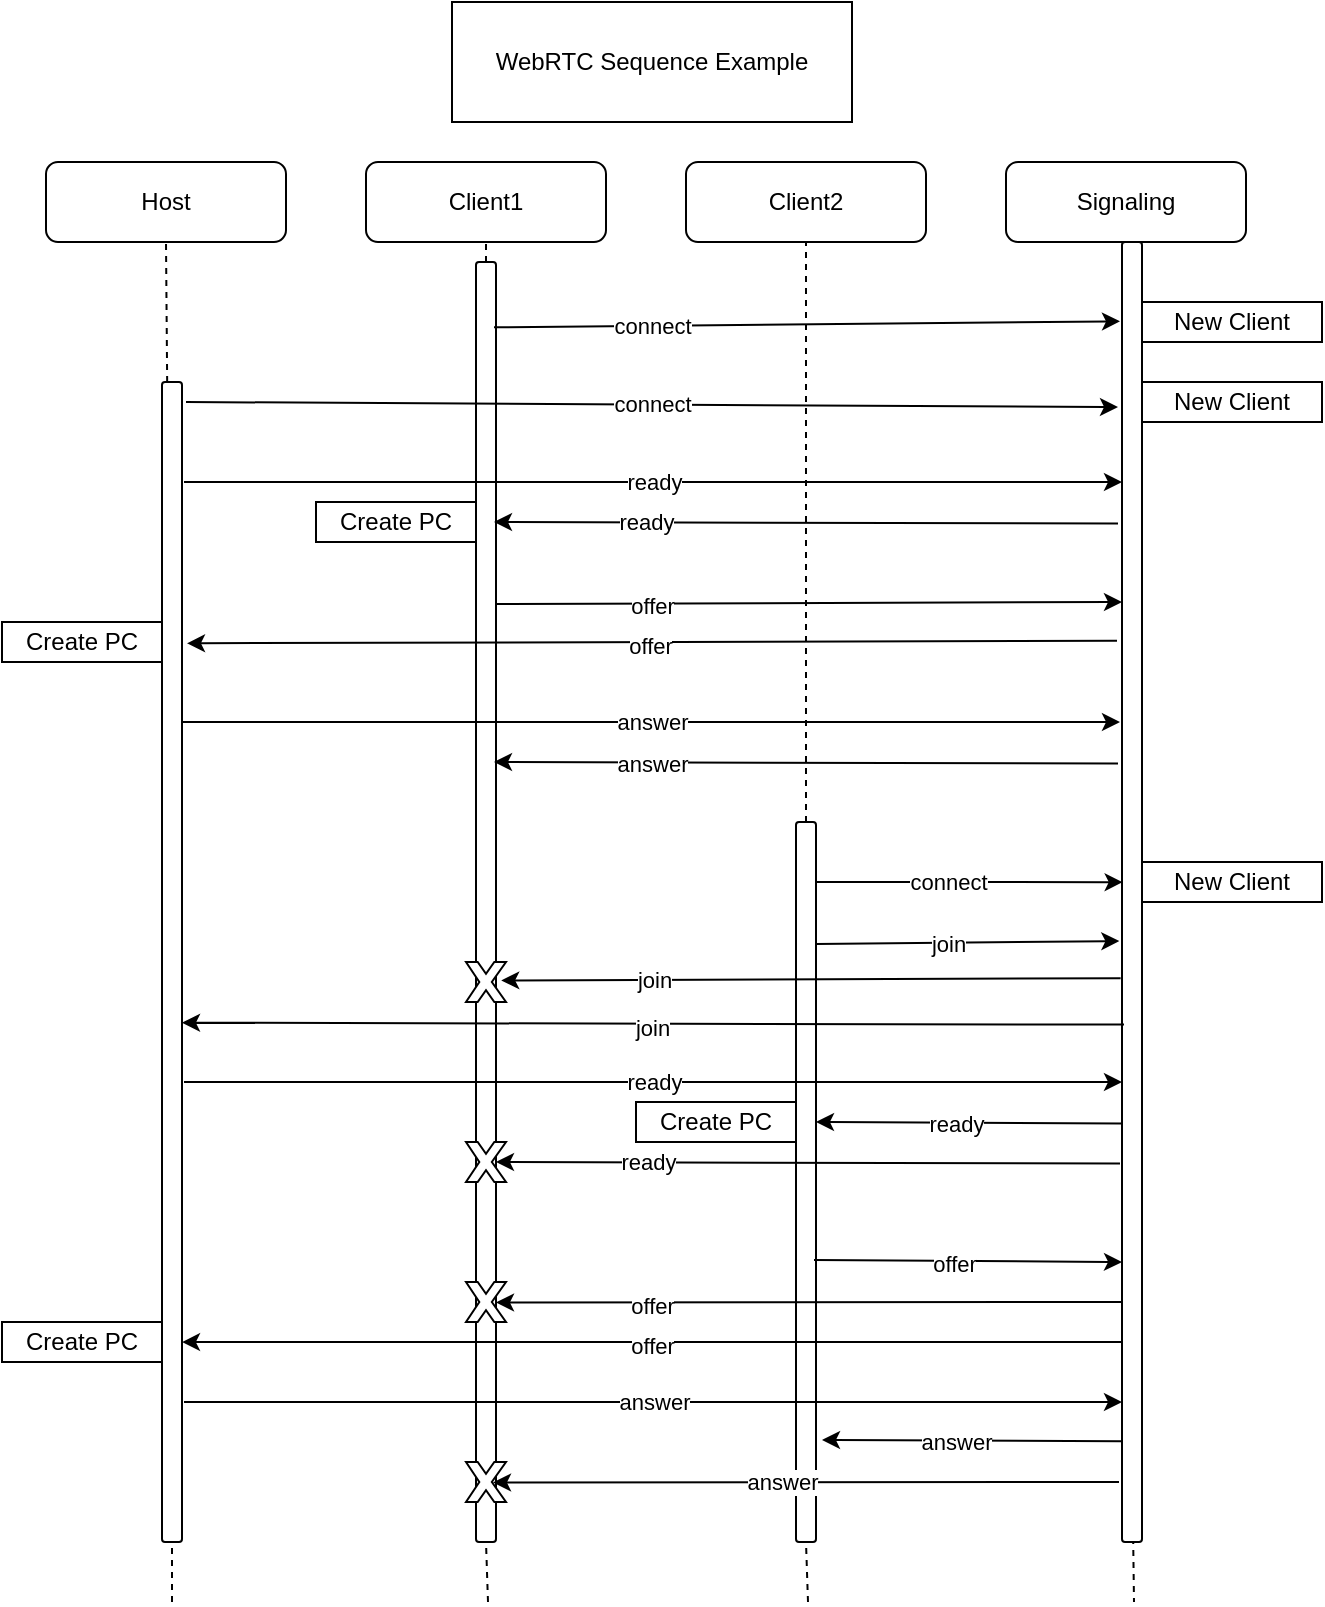 <mxfile version="24.7.6">
  <diagram name="Page-1" id="avt6d1xjwXzlhPMLMys6">
    <mxGraphModel dx="1210" dy="612" grid="1" gridSize="10" guides="1" tooltips="1" connect="1" arrows="1" fold="1" page="1" pageScale="1" pageWidth="827" pageHeight="1169" math="0" shadow="0">
      <root>
        <mxCell id="0" />
        <mxCell id="1" parent="0" />
        <mxCell id="QXeWcQ7BzbgW_pBV_HTd-1" value="Host" style="rounded=1;whiteSpace=wrap;html=1;" parent="1" vertex="1">
          <mxGeometry x="157" y="120" width="120" height="40" as="geometry" />
        </mxCell>
        <mxCell id="QXeWcQ7BzbgW_pBV_HTd-2" value="Client1" style="rounded=1;whiteSpace=wrap;html=1;" parent="1" vertex="1">
          <mxGeometry x="317" y="120" width="120" height="40" as="geometry" />
        </mxCell>
        <mxCell id="QXeWcQ7BzbgW_pBV_HTd-3" value="Client2" style="rounded=1;whiteSpace=wrap;html=1;" parent="1" vertex="1">
          <mxGeometry x="477" y="120" width="120" height="40" as="geometry" />
        </mxCell>
        <mxCell id="QXeWcQ7BzbgW_pBV_HTd-4" value="" style="endArrow=none;dashed=1;html=1;rounded=0;entryX=0.5;entryY=1;entryDx=0;entryDy=0;" parent="1" source="QXeWcQ7BzbgW_pBV_HTd-10" target="QXeWcQ7BzbgW_pBV_HTd-1" edge="1">
          <mxGeometry width="50" height="50" relative="1" as="geometry">
            <mxPoint x="220" y="784" as="sourcePoint" />
            <mxPoint x="440" y="290" as="targetPoint" />
          </mxGeometry>
        </mxCell>
        <mxCell id="QXeWcQ7BzbgW_pBV_HTd-5" value="" style="endArrow=none;dashed=1;html=1;rounded=0;entryX=0.5;entryY=1;entryDx=0;entryDy=0;" parent="1" source="QXeWcQ7BzbgW_pBV_HTd-18" target="QXeWcQ7BzbgW_pBV_HTd-2" edge="1">
          <mxGeometry width="50" height="50" relative="1" as="geometry">
            <mxPoint x="380" y="800" as="sourcePoint" />
            <mxPoint x="379.5" y="200" as="targetPoint" />
          </mxGeometry>
        </mxCell>
        <mxCell id="QXeWcQ7BzbgW_pBV_HTd-6" value="" style="endArrow=none;dashed=1;html=1;rounded=0;entryX=0.5;entryY=1;entryDx=0;entryDy=0;" parent="1" source="QXeWcQ7BzbgW_pBV_HTd-22" target="QXeWcQ7BzbgW_pBV_HTd-3" edge="1">
          <mxGeometry width="50" height="50" relative="1" as="geometry">
            <mxPoint x="540" y="800" as="sourcePoint" />
            <mxPoint x="539.5" y="200" as="targetPoint" />
          </mxGeometry>
        </mxCell>
        <mxCell id="QXeWcQ7BzbgW_pBV_HTd-7" value="&lt;div&gt;Signaling&lt;/div&gt;" style="rounded=1;whiteSpace=wrap;html=1;" parent="1" vertex="1">
          <mxGeometry x="637" y="120" width="120" height="40" as="geometry" />
        </mxCell>
        <mxCell id="QXeWcQ7BzbgW_pBV_HTd-8" value="" style="endArrow=none;dashed=1;html=1;rounded=0;entryX=0.5;entryY=1;entryDx=0;entryDy=0;" parent="1" edge="1">
          <mxGeometry width="50" height="50" relative="1" as="geometry">
            <mxPoint x="696.5" y="160" as="sourcePoint" />
            <mxPoint x="696.5" y="160" as="targetPoint" />
          </mxGeometry>
        </mxCell>
        <mxCell id="QXeWcQ7BzbgW_pBV_HTd-9" value="WebRTC Sequence Example" style="rounded=0;whiteSpace=wrap;html=1;" parent="1" vertex="1">
          <mxGeometry x="360" y="40" width="200" height="60" as="geometry" />
        </mxCell>
        <mxCell id="QXeWcQ7BzbgW_pBV_HTd-11" value="" style="endArrow=none;dashed=1;html=1;rounded=0;entryX=0.5;entryY=1;entryDx=0;entryDy=0;" parent="1" target="QXeWcQ7BzbgW_pBV_HTd-10" edge="1">
          <mxGeometry width="50" height="50" relative="1" as="geometry">
            <mxPoint x="220" y="840" as="sourcePoint" />
            <mxPoint x="221" y="778" as="targetPoint" />
          </mxGeometry>
        </mxCell>
        <mxCell id="QXeWcQ7BzbgW_pBV_HTd-10" value="" style="rounded=1;whiteSpace=wrap;html=1;" parent="1" vertex="1">
          <mxGeometry x="215" y="230" width="10" height="580" as="geometry" />
        </mxCell>
        <mxCell id="QXeWcQ7BzbgW_pBV_HTd-13" value="" style="endArrow=none;dashed=1;html=1;rounded=0;" parent="1" edge="1">
          <mxGeometry width="50" height="50" relative="1" as="geometry">
            <mxPoint x="700.5" y="802" as="sourcePoint" />
            <mxPoint x="701" y="840" as="targetPoint" />
          </mxGeometry>
        </mxCell>
        <mxCell id="QXeWcQ7BzbgW_pBV_HTd-12" value="" style="rounded=1;whiteSpace=wrap;html=1;" parent="1" vertex="1">
          <mxGeometry x="695" y="160" width="10" height="650" as="geometry" />
        </mxCell>
        <mxCell id="QXeWcQ7BzbgW_pBV_HTd-21" value="" style="endArrow=none;dashed=1;html=1;rounded=0;entryX=0.5;entryY=1;entryDx=0;entryDy=0;" parent="1" target="QXeWcQ7BzbgW_pBV_HTd-18" edge="1">
          <mxGeometry width="50" height="50" relative="1" as="geometry">
            <mxPoint x="378" y="840" as="sourcePoint" />
            <mxPoint x="378" y="778" as="targetPoint" />
          </mxGeometry>
        </mxCell>
        <mxCell id="QXeWcQ7BzbgW_pBV_HTd-18" value="" style="rounded=1;whiteSpace=wrap;html=1;" parent="1" vertex="1">
          <mxGeometry x="372" y="170" width="10" height="640" as="geometry" />
        </mxCell>
        <mxCell id="QXeWcQ7BzbgW_pBV_HTd-23" value="" style="endArrow=none;dashed=1;html=1;rounded=0;entryX=0.5;entryY=1;entryDx=0;entryDy=0;" parent="1" target="QXeWcQ7BzbgW_pBV_HTd-22" edge="1">
          <mxGeometry width="50" height="50" relative="1" as="geometry">
            <mxPoint x="538" y="840" as="sourcePoint" />
            <mxPoint x="538" y="778" as="targetPoint" />
          </mxGeometry>
        </mxCell>
        <mxCell id="QXeWcQ7BzbgW_pBV_HTd-22" value="" style="rounded=1;whiteSpace=wrap;html=1;" parent="1" vertex="1">
          <mxGeometry x="532" y="450" width="10" height="360" as="geometry" />
        </mxCell>
        <mxCell id="QXeWcQ7BzbgW_pBV_HTd-14" value="connect" style="endArrow=classic;html=1;rounded=0;exitX=1;exitY=0.051;exitDx=0;exitDy=0;exitPerimeter=0;entryX=-0.2;entryY=0.127;entryDx=0;entryDy=0;entryPerimeter=0;" parent="1" target="QXeWcQ7BzbgW_pBV_HTd-12" edge="1">
          <mxGeometry width="50" height="50" relative="1" as="geometry">
            <mxPoint x="227" y="240.0" as="sourcePoint" />
            <mxPoint x="693" y="242.17" as="targetPoint" />
          </mxGeometry>
        </mxCell>
        <mxCell id="QXeWcQ7BzbgW_pBV_HTd-24" value="" style="endArrow=classic;html=1;rounded=0;exitX=0.9;exitY=0.051;exitDx=0;exitDy=0;exitPerimeter=0;entryX=-0.1;entryY=0.061;entryDx=0;entryDy=0;entryPerimeter=0;" parent="1" source="QXeWcQ7BzbgW_pBV_HTd-18" target="QXeWcQ7BzbgW_pBV_HTd-12" edge="1">
          <mxGeometry width="50" height="50" relative="1" as="geometry">
            <mxPoint x="390" y="250" as="sourcePoint" />
            <mxPoint x="440" y="200" as="targetPoint" />
          </mxGeometry>
        </mxCell>
        <mxCell id="QXeWcQ7BzbgW_pBV_HTd-27" value="connect" style="edgeLabel;html=1;align=center;verticalAlign=middle;resizable=0;points=[];" parent="QXeWcQ7BzbgW_pBV_HTd-24" vertex="1" connectable="0">
          <mxGeometry x="-0.284" y="3" relative="1" as="geometry">
            <mxPoint x="-33" y="3" as="offset" />
          </mxGeometry>
        </mxCell>
        <mxCell id="QXeWcQ7BzbgW_pBV_HTd-29" value="ready" style="endArrow=classic;html=1;rounded=0;exitX=1;exitY=0.051;exitDx=0;exitDy=0;exitPerimeter=0;" parent="1" edge="1">
          <mxGeometry width="50" height="50" relative="1" as="geometry">
            <mxPoint x="226" y="280" as="sourcePoint" />
            <mxPoint x="695" y="280" as="targetPoint" />
          </mxGeometry>
        </mxCell>
        <mxCell id="QXeWcQ7BzbgW_pBV_HTd-31" value="" style="endArrow=classic;html=1;rounded=0;exitX=0.2;exitY=0.286;exitDx=0;exitDy=0;exitPerimeter=0;entryX=1.2;entryY=0.292;entryDx=0;entryDy=0;entryPerimeter=0;" parent="1" edge="1">
          <mxGeometry width="50" height="50" relative="1" as="geometry">
            <mxPoint x="693" y="300.76" as="sourcePoint" />
            <mxPoint x="381" y="300" as="targetPoint" />
          </mxGeometry>
        </mxCell>
        <mxCell id="QXeWcQ7BzbgW_pBV_HTd-32" value="ready" style="edgeLabel;html=1;align=center;verticalAlign=middle;resizable=0;points=[];" parent="QXeWcQ7BzbgW_pBV_HTd-31" vertex="1" connectable="0">
          <mxGeometry x="0.047" y="-1" relative="1" as="geometry">
            <mxPoint x="-73" as="offset" />
          </mxGeometry>
        </mxCell>
        <mxCell id="QXeWcQ7BzbgW_pBV_HTd-33" value="" style="endArrow=classic;html=1;rounded=0;exitX=0.9;exitY=0.051;exitDx=0;exitDy=0;exitPerimeter=0;entryX=-0.1;entryY=0.061;entryDx=0;entryDy=0;entryPerimeter=0;" parent="1" edge="1">
          <mxGeometry width="50" height="50" relative="1" as="geometry">
            <mxPoint x="382" y="341" as="sourcePoint" />
            <mxPoint x="695" y="340" as="targetPoint" />
          </mxGeometry>
        </mxCell>
        <mxCell id="QXeWcQ7BzbgW_pBV_HTd-38" value="offer" style="edgeLabel;html=1;align=center;verticalAlign=middle;resizable=0;points=[];" parent="QXeWcQ7BzbgW_pBV_HTd-33" vertex="1" connectable="0">
          <mxGeometry x="-0.438" y="-1" relative="1" as="geometry">
            <mxPoint x="-10" as="offset" />
          </mxGeometry>
        </mxCell>
        <mxCell id="QXeWcQ7BzbgW_pBV_HTd-39" value="" style="endArrow=classic;html=1;rounded=0;exitX=-0.1;exitY=0.373;exitDx=0;exitDy=0;exitPerimeter=0;" parent="1" edge="1">
          <mxGeometry width="50" height="50" relative="1" as="geometry">
            <mxPoint x="692.5" y="359.36" as="sourcePoint" />
            <mxPoint x="227.5" y="360.64" as="targetPoint" />
          </mxGeometry>
        </mxCell>
        <mxCell id="QXeWcQ7BzbgW_pBV_HTd-42" value="offer" style="edgeLabel;html=1;align=center;verticalAlign=middle;resizable=0;points=[];" parent="QXeWcQ7BzbgW_pBV_HTd-39" vertex="1" connectable="0">
          <mxGeometry x="-0.071" y="2" relative="1" as="geometry">
            <mxPoint x="-18" as="offset" />
          </mxGeometry>
        </mxCell>
        <mxCell id="QXeWcQ7BzbgW_pBV_HTd-43" value="answer" style="endArrow=classic;html=1;rounded=0;exitX=1;exitY=0.051;exitDx=0;exitDy=0;exitPerimeter=0;" parent="1" edge="1">
          <mxGeometry width="50" height="50" relative="1" as="geometry">
            <mxPoint x="225" y="400" as="sourcePoint" />
            <mxPoint x="694" y="400" as="targetPoint" />
          </mxGeometry>
        </mxCell>
        <mxCell id="QXeWcQ7BzbgW_pBV_HTd-45" value="Create PC" style="rounded=0;whiteSpace=wrap;html=1;" parent="1" vertex="1">
          <mxGeometry x="292" y="290" width="80" height="20" as="geometry" />
        </mxCell>
        <mxCell id="QXeWcQ7BzbgW_pBV_HTd-46" value="Create PC" style="rounded=0;whiteSpace=wrap;html=1;" parent="1" vertex="1">
          <mxGeometry x="135" y="350" width="80" height="20" as="geometry" />
        </mxCell>
        <mxCell id="QXeWcQ7BzbgW_pBV_HTd-47" value="New Client" style="rounded=0;whiteSpace=wrap;html=1;" parent="1" vertex="1">
          <mxGeometry x="705" y="230" width="90" height="20" as="geometry" />
        </mxCell>
        <mxCell id="QXeWcQ7BzbgW_pBV_HTd-48" value="New Client" style="rounded=0;whiteSpace=wrap;html=1;" parent="1" vertex="1">
          <mxGeometry x="705" y="190" width="90" height="20" as="geometry" />
        </mxCell>
        <mxCell id="QXeWcQ7BzbgW_pBV_HTd-50" value="" style="endArrow=classic;html=1;rounded=0;exitX=0.2;exitY=0.286;exitDx=0;exitDy=0;exitPerimeter=0;entryX=1.2;entryY=0.292;entryDx=0;entryDy=0;entryPerimeter=0;" parent="1" edge="1">
          <mxGeometry width="50" height="50" relative="1" as="geometry">
            <mxPoint x="693" y="420.76" as="sourcePoint" />
            <mxPoint x="381" y="420" as="targetPoint" />
          </mxGeometry>
        </mxCell>
        <mxCell id="QXeWcQ7BzbgW_pBV_HTd-51" value="answer" style="edgeLabel;html=1;align=center;verticalAlign=middle;resizable=0;points=[];" parent="QXeWcQ7BzbgW_pBV_HTd-50" vertex="1" connectable="0">
          <mxGeometry x="0.047" y="-1" relative="1" as="geometry">
            <mxPoint x="-70" y="1" as="offset" />
          </mxGeometry>
        </mxCell>
        <mxCell id="QXeWcQ7BzbgW_pBV_HTd-52" value="" style="endArrow=classic;html=1;rounded=0;exitX=0.8;exitY=0.107;exitDx=0;exitDy=0;exitPerimeter=0;entryX=0.033;entryY=0.547;entryDx=0;entryDy=0;entryPerimeter=0;" parent="1" edge="1">
          <mxGeometry width="50" height="50" relative="1" as="geometry">
            <mxPoint x="542" y="479.96" as="sourcePoint" />
            <mxPoint x="695.33" y="480.08" as="targetPoint" />
          </mxGeometry>
        </mxCell>
        <mxCell id="QXeWcQ7BzbgW_pBV_HTd-53" value="connect" style="edgeLabel;html=1;align=center;verticalAlign=middle;resizable=0;points=[];" parent="QXeWcQ7BzbgW_pBV_HTd-52" vertex="1" connectable="0">
          <mxGeometry x="-0.284" y="3" relative="1" as="geometry">
            <mxPoint x="11" y="3" as="offset" />
          </mxGeometry>
        </mxCell>
        <mxCell id="QXeWcQ7BzbgW_pBV_HTd-54" value="New Client" style="rounded=0;whiteSpace=wrap;html=1;" parent="1" vertex="1">
          <mxGeometry x="705" y="470" width="90" height="20" as="geometry" />
        </mxCell>
        <mxCell id="QXeWcQ7BzbgW_pBV_HTd-56" value="" style="endArrow=classic;html=1;rounded=0;exitX=0.9;exitY=0.051;exitDx=0;exitDy=0;exitPerimeter=0;entryX=-0.133;entryY=0.593;entryDx=0;entryDy=0;entryPerimeter=0;" parent="1" edge="1">
          <mxGeometry width="50" height="50" relative="1" as="geometry">
            <mxPoint x="542" y="511" as="sourcePoint" />
            <mxPoint x="693.67" y="509.52" as="targetPoint" />
          </mxGeometry>
        </mxCell>
        <mxCell id="QXeWcQ7BzbgW_pBV_HTd-57" value="join" style="edgeLabel;html=1;align=center;verticalAlign=middle;resizable=0;points=[];" parent="QXeWcQ7BzbgW_pBV_HTd-56" vertex="1" connectable="0">
          <mxGeometry x="-0.284" y="3" relative="1" as="geometry">
            <mxPoint x="11" y="3" as="offset" />
          </mxGeometry>
        </mxCell>
        <mxCell id="QXeWcQ7BzbgW_pBV_HTd-58" value="" style="endArrow=classic;html=1;rounded=0;exitX=-0.067;exitY=0.622;exitDx=0;exitDy=0;exitPerimeter=0;entryX=1.262;entryY=0.658;entryDx=0;entryDy=0;entryPerimeter=0;" parent="1" edge="1">
          <mxGeometry width="50" height="50" relative="1" as="geometry">
            <mxPoint x="694.33" y="528.08" as="sourcePoint" />
            <mxPoint x="384.62" y="529.22" as="targetPoint" />
          </mxGeometry>
        </mxCell>
        <mxCell id="QXeWcQ7BzbgW_pBV_HTd-59" value="join" style="edgeLabel;html=1;align=center;verticalAlign=middle;resizable=0;points=[];" parent="QXeWcQ7BzbgW_pBV_HTd-58" vertex="1" connectable="0">
          <mxGeometry x="-0.284" y="3" relative="1" as="geometry">
            <mxPoint x="-123" y="-3" as="offset" />
          </mxGeometry>
        </mxCell>
        <mxCell id="QXeWcQ7BzbgW_pBV_HTd-60" value="" style="endArrow=classic;html=1;rounded=0;exitX=0.1;exitY=0.602;exitDx=0;exitDy=0;exitPerimeter=0;" parent="1" source="QXeWcQ7BzbgW_pBV_HTd-12" edge="1">
          <mxGeometry width="50" height="50" relative="1" as="geometry">
            <mxPoint x="692.17" y="550.0" as="sourcePoint" />
            <mxPoint x="225" y="550.36" as="targetPoint" />
          </mxGeometry>
        </mxCell>
        <mxCell id="QXeWcQ7BzbgW_pBV_HTd-61" value="join" style="edgeLabel;html=1;align=center;verticalAlign=middle;resizable=0;points=[];" parent="QXeWcQ7BzbgW_pBV_HTd-60" vertex="1" connectable="0">
          <mxGeometry x="-0.284" y="3" relative="1" as="geometry">
            <mxPoint x="-68" y="-1" as="offset" />
          </mxGeometry>
        </mxCell>
        <mxCell id="QXeWcQ7BzbgW_pBV_HTd-62" value="ready" style="endArrow=classic;html=1;rounded=0;exitX=1;exitY=0.051;exitDx=0;exitDy=0;exitPerimeter=0;" parent="1" edge="1">
          <mxGeometry width="50" height="50" relative="1" as="geometry">
            <mxPoint x="226" y="580" as="sourcePoint" />
            <mxPoint x="695" y="580" as="targetPoint" />
          </mxGeometry>
        </mxCell>
        <mxCell id="QXeWcQ7BzbgW_pBV_HTd-63" value="" style="endArrow=classic;html=1;rounded=0;exitX=0.2;exitY=0.286;exitDx=0;exitDy=0;exitPerimeter=0;" parent="1" edge="1">
          <mxGeometry width="50" height="50" relative="1" as="geometry">
            <mxPoint x="695" y="600.76" as="sourcePoint" />
            <mxPoint x="542" y="600" as="targetPoint" />
          </mxGeometry>
        </mxCell>
        <mxCell id="QXeWcQ7BzbgW_pBV_HTd-64" value="ready" style="edgeLabel;html=1;align=center;verticalAlign=middle;resizable=0;points=[];" parent="QXeWcQ7BzbgW_pBV_HTd-63" vertex="1" connectable="0">
          <mxGeometry x="0.047" y="-1" relative="1" as="geometry">
            <mxPoint x="-3" y="1" as="offset" />
          </mxGeometry>
        </mxCell>
        <mxCell id="QXeWcQ7BzbgW_pBV_HTd-65" value="Create PC" style="rounded=0;whiteSpace=wrap;html=1;" parent="1" vertex="1">
          <mxGeometry x="452" y="590" width="80" height="20" as="geometry" />
        </mxCell>
        <mxCell id="QXeWcQ7BzbgW_pBV_HTd-66" value="" style="endArrow=classic;html=1;rounded=0;exitX=0.2;exitY=0.286;exitDx=0;exitDy=0;exitPerimeter=0;entryX=1.2;entryY=0.292;entryDx=0;entryDy=0;entryPerimeter=0;" parent="1" edge="1">
          <mxGeometry width="50" height="50" relative="1" as="geometry">
            <mxPoint x="694" y="620.76" as="sourcePoint" />
            <mxPoint x="382" y="620" as="targetPoint" />
          </mxGeometry>
        </mxCell>
        <mxCell id="QXeWcQ7BzbgW_pBV_HTd-67" value="ready" style="edgeLabel;html=1;align=center;verticalAlign=middle;resizable=0;points=[];" parent="QXeWcQ7BzbgW_pBV_HTd-66" vertex="1" connectable="0">
          <mxGeometry x="0.047" y="-1" relative="1" as="geometry">
            <mxPoint x="-73" as="offset" />
          </mxGeometry>
        </mxCell>
        <mxCell id="QXeWcQ7BzbgW_pBV_HTd-68" value="" style="verticalLabelPosition=bottom;verticalAlign=top;html=1;shape=mxgraph.basic.x" parent="1" vertex="1">
          <mxGeometry x="367" y="520" width="20" height="20" as="geometry" />
        </mxCell>
        <mxCell id="QXeWcQ7BzbgW_pBV_HTd-69" value="" style="verticalLabelPosition=bottom;verticalAlign=top;html=1;shape=mxgraph.basic.x" parent="1" vertex="1">
          <mxGeometry x="367" y="610" width="20" height="20" as="geometry" />
        </mxCell>
        <mxCell id="QXeWcQ7BzbgW_pBV_HTd-70" value="" style="endArrow=classic;html=1;rounded=0;exitX=0.9;exitY=0.675;exitDx=0;exitDy=0;exitPerimeter=0;entryX=-0.1;entryY=0.061;entryDx=0;entryDy=0;entryPerimeter=0;" parent="1" edge="1">
          <mxGeometry width="50" height="50" relative="1" as="geometry">
            <mxPoint x="541" y="669" as="sourcePoint" />
            <mxPoint x="695" y="670" as="targetPoint" />
          </mxGeometry>
        </mxCell>
        <mxCell id="QXeWcQ7BzbgW_pBV_HTd-71" value="offer" style="edgeLabel;html=1;align=center;verticalAlign=middle;resizable=0;points=[];" parent="QXeWcQ7BzbgW_pBV_HTd-70" vertex="1" connectable="0">
          <mxGeometry x="-0.438" y="-1" relative="1" as="geometry">
            <mxPoint x="26" as="offset" />
          </mxGeometry>
        </mxCell>
        <mxCell id="QXeWcQ7BzbgW_pBV_HTd-72" value="" style="endArrow=classic;html=1;rounded=0;exitX=-0.1;exitY=0.373;exitDx=0;exitDy=0;exitPerimeter=0;entryX=1;entryY=0.868;entryDx=0;entryDy=0;entryPerimeter=0;" parent="1" edge="1">
          <mxGeometry width="50" height="50" relative="1" as="geometry">
            <mxPoint x="695" y="710" as="sourcePoint" />
            <mxPoint x="225" y="710.04" as="targetPoint" />
          </mxGeometry>
        </mxCell>
        <mxCell id="QXeWcQ7BzbgW_pBV_HTd-73" value="offer" style="edgeLabel;html=1;align=center;verticalAlign=middle;resizable=0;points=[];" parent="QXeWcQ7BzbgW_pBV_HTd-72" vertex="1" connectable="0">
          <mxGeometry x="-0.071" y="2" relative="1" as="geometry">
            <mxPoint x="-17" as="offset" />
          </mxGeometry>
        </mxCell>
        <mxCell id="QXeWcQ7BzbgW_pBV_HTd-74" value="Create PC" style="rounded=0;whiteSpace=wrap;html=1;" parent="1" vertex="1">
          <mxGeometry x="135" y="700" width="80" height="20" as="geometry" />
        </mxCell>
        <mxCell id="QXeWcQ7BzbgW_pBV_HTd-76" value="answer" style="endArrow=classic;html=1;rounded=0;exitX=1;exitY=0.051;exitDx=0;exitDy=0;exitPerimeter=0;" parent="1" edge="1">
          <mxGeometry width="50" height="50" relative="1" as="geometry">
            <mxPoint x="226" y="740" as="sourcePoint" />
            <mxPoint x="695" y="740" as="targetPoint" />
          </mxGeometry>
        </mxCell>
        <mxCell id="QXeWcQ7BzbgW_pBV_HTd-77" value="" style="endArrow=classic;html=1;rounded=0;exitX=0.2;exitY=0.286;exitDx=0;exitDy=0;exitPerimeter=0;entryX=1.2;entryY=0.929;entryDx=0;entryDy=0;entryPerimeter=0;" parent="1" edge="1">
          <mxGeometry width="50" height="50" relative="1" as="geometry">
            <mxPoint x="695" y="759.64" as="sourcePoint" />
            <mxPoint x="545" y="759.0" as="targetPoint" />
          </mxGeometry>
        </mxCell>
        <mxCell id="QXeWcQ7BzbgW_pBV_HTd-78" value="answer" style="edgeLabel;html=1;align=center;verticalAlign=middle;resizable=0;points=[];" parent="QXeWcQ7BzbgW_pBV_HTd-77" vertex="1" connectable="0">
          <mxGeometry x="0.047" y="-1" relative="1" as="geometry">
            <mxPoint x="-5" y="1" as="offset" />
          </mxGeometry>
        </mxCell>
        <mxCell id="QXeWcQ7BzbgW_pBV_HTd-79" value="" style="endArrow=classic;html=1;rounded=0;exitX=0.2;exitY=0.286;exitDx=0;exitDy=0;exitPerimeter=0;entryX=1;entryY=1;entryDx=0;entryDy=0;" parent="1" edge="1">
          <mxGeometry width="50" height="50" relative="1" as="geometry">
            <mxPoint x="693.5" y="780" as="sourcePoint" />
            <mxPoint x="380.5" y="780.24" as="targetPoint" />
          </mxGeometry>
        </mxCell>
        <mxCell id="QXeWcQ7BzbgW_pBV_HTd-80" value="answer" style="edgeLabel;html=1;align=center;verticalAlign=middle;resizable=0;points=[];" parent="QXeWcQ7BzbgW_pBV_HTd-79" vertex="1" connectable="0">
          <mxGeometry x="0.047" y="-1" relative="1" as="geometry">
            <mxPoint x="-5" y="1" as="offset" />
          </mxGeometry>
        </mxCell>
        <mxCell id="QXeWcQ7BzbgW_pBV_HTd-81" value="" style="verticalLabelPosition=bottom;verticalAlign=top;html=1;shape=mxgraph.basic.x" parent="1" vertex="1">
          <mxGeometry x="367" y="770" width="20" height="20" as="geometry" />
        </mxCell>
        <mxCell id="QXeWcQ7BzbgW_pBV_HTd-83" value="" style="endArrow=classic;html=1;rounded=0;exitX=0.2;exitY=0.286;exitDx=0;exitDy=0;exitPerimeter=0;entryX=1;entryY=1;entryDx=0;entryDy=0;" parent="1" edge="1">
          <mxGeometry width="50" height="50" relative="1" as="geometry">
            <mxPoint x="695" y="690" as="sourcePoint" />
            <mxPoint x="382" y="690.24" as="targetPoint" />
          </mxGeometry>
        </mxCell>
        <mxCell id="QXeWcQ7BzbgW_pBV_HTd-84" value="offer" style="edgeLabel;html=1;align=center;verticalAlign=middle;resizable=0;points=[];" parent="QXeWcQ7BzbgW_pBV_HTd-83" vertex="1" connectable="0">
          <mxGeometry x="0.047" y="-1" relative="1" as="geometry">
            <mxPoint x="-71" y="3" as="offset" />
          </mxGeometry>
        </mxCell>
        <mxCell id="QXeWcQ7BzbgW_pBV_HTd-85" value="" style="verticalLabelPosition=bottom;verticalAlign=top;html=1;shape=mxgraph.basic.x" parent="1" vertex="1">
          <mxGeometry x="367" y="680" width="20" height="20" as="geometry" />
        </mxCell>
      </root>
    </mxGraphModel>
  </diagram>
</mxfile>
